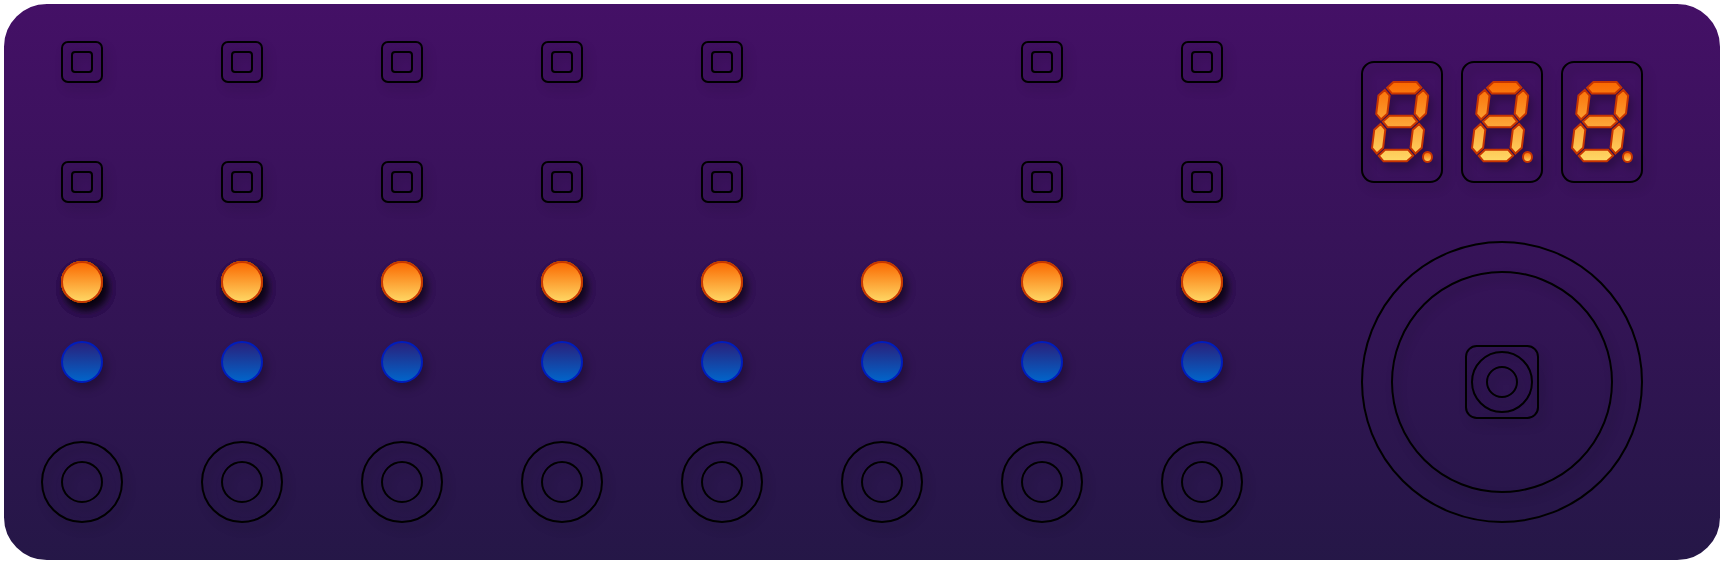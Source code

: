 <mxfile version="16.1.0"><diagram id="623X7aE4hcvgklSG1AY0" name="Page-1"><mxGraphModel dx="1793" dy="979" grid="1" gridSize="10" guides="1" tooltips="1" connect="1" arrows="1" fold="1" page="1" pageScale="1" pageWidth="1169" pageHeight="827" math="0" shadow="0"><root><mxCell id="0"/><mxCell id="1" parent="0"/><mxCell id="BKBnu0EzvyDNZLabCPHT-128" value="" style="rounded=1;whiteSpace=wrap;html=1;fillColor=#441066;arcSize=8;fontColor=#ffffff;strokeColor=#FFFFFF;gradientColor=#251747;gradientDirection=south;strokeWidth=2;" vertex="1" parent="1"><mxGeometry x="180" y="240" width="860" height="280" as="geometry"/></mxCell><mxCell id="BKBnu0EzvyDNZLabCPHT-5" value="" style="ellipse;whiteSpace=wrap;html=1;aspect=fixed;fillColor=none;shadow=0;sketch=0;" vertex="1" parent="1"><mxGeometry x="860" y="360" width="140" height="140" as="geometry"/></mxCell><mxCell id="BKBnu0EzvyDNZLabCPHT-8" value="" style="rounded=1;whiteSpace=wrap;html=1;fillColor=none;shadow=1;" vertex="1" parent="1"><mxGeometry x="860" y="270" width="40" height="60" as="geometry"/></mxCell><mxCell id="BKBnu0EzvyDNZLabCPHT-15" value="" style="verticalLabelPosition=bottom;shadow=1;dashed=0;align=center;html=1;verticalAlign=top;shape=mxgraph.electrical.opto_electronics.7_segment_display_with_dp;pointerEvents=1;fillColor=#fa6800;fontColor=#000000;strokeColor=#C73500;gradientColor=#FFD966;" vertex="1" parent="1"><mxGeometry x="965" y="280" width="30" height="40" as="geometry"/></mxCell><mxCell id="BKBnu0EzvyDNZLabCPHT-17" value="" style="whiteSpace=wrap;html=1;aspect=fixed;shadow=1;fillColor=none;rounded=1;" vertex="1" parent="1"><mxGeometry x="912" y="412" width="36" height="36" as="geometry"/></mxCell><mxCell id="BKBnu0EzvyDNZLabCPHT-21" value="" style="ellipse;whiteSpace=wrap;html=1;aspect=fixed;shadow=1;fillColor=none;" vertex="1" parent="1"><mxGeometry x="915" y="415" width="30" height="30" as="geometry"/></mxCell><mxCell id="BKBnu0EzvyDNZLabCPHT-22" value="" style="ellipse;whiteSpace=wrap;html=1;aspect=fixed;shadow=1;fillColor=none;" vertex="1" parent="1"><mxGeometry x="922.5" y="422.5" width="15" height="15" as="geometry"/></mxCell><mxCell id="BKBnu0EzvyDNZLabCPHT-26" value="" style="ellipse;whiteSpace=wrap;html=1;aspect=fixed;shadow=1;fillColor=none;" vertex="1" parent="1"><mxGeometry x="760" y="460" width="40" height="40" as="geometry"/></mxCell><mxCell id="BKBnu0EzvyDNZLabCPHT-27" value="" style="ellipse;whiteSpace=wrap;html=1;aspect=fixed;shadow=1;fillColor=none;" vertex="1" parent="1"><mxGeometry x="770" y="470" width="20" height="20" as="geometry"/></mxCell><mxCell id="BKBnu0EzvyDNZLabCPHT-44" value="" style="ellipse;whiteSpace=wrap;html=1;aspect=fixed;fillColor=#2A1F7A;fontColor=#ffffff;strokeColor=#001DBC;shadow=1;gradientColor=#0066CC;" vertex="1" parent="1"><mxGeometry x="770" y="410" width="20" height="20" as="geometry"/></mxCell><mxCell id="BKBnu0EzvyDNZLabCPHT-45" value="" style="ellipse;whiteSpace=wrap;html=1;aspect=fixed;fillColor=#f0a30a;fontColor=#000000;strokeColor=#BD7000;shadow=1;gradientColor=#994C00;" vertex="1" parent="1"><mxGeometry x="770" y="370" width="20" height="20" as="geometry"/></mxCell><mxCell id="BKBnu0EzvyDNZLabCPHT-48" value="" style="ellipse;whiteSpace=wrap;html=1;aspect=fixed;shadow=1;fillColor=none;" vertex="1" parent="1"><mxGeometry x="680" y="460" width="40" height="40" as="geometry"/></mxCell><mxCell id="BKBnu0EzvyDNZLabCPHT-49" value="" style="ellipse;whiteSpace=wrap;html=1;aspect=fixed;shadow=1;fillColor=none;" vertex="1" parent="1"><mxGeometry x="690" y="470" width="20" height="20" as="geometry"/></mxCell><mxCell id="BKBnu0EzvyDNZLabCPHT-52" value="" style="ellipse;whiteSpace=wrap;html=1;aspect=fixed;fillColor=#2A1F7A;fontColor=#ffffff;strokeColor=#001DBC;shadow=1;gradientColor=#0066CC;" vertex="1" parent="1"><mxGeometry x="690" y="410" width="20" height="20" as="geometry"/></mxCell><mxCell id="BKBnu0EzvyDNZLabCPHT-53" value="" style="ellipse;whiteSpace=wrap;html=1;aspect=fixed;fillColor=#f0a30a;fontColor=#000000;strokeColor=#BD7000;shadow=1;gradientColor=#994C00;" vertex="1" parent="1"><mxGeometry x="690" y="370" width="20" height="20" as="geometry"/></mxCell><mxCell id="BKBnu0EzvyDNZLabCPHT-64" value="" style="ellipse;whiteSpace=wrap;html=1;aspect=fixed;shadow=1;fillColor=none;" vertex="1" parent="1"><mxGeometry x="600" y="460" width="40" height="40" as="geometry"/></mxCell><mxCell id="BKBnu0EzvyDNZLabCPHT-65" value="" style="ellipse;whiteSpace=wrap;html=1;aspect=fixed;shadow=1;fillColor=none;" vertex="1" parent="1"><mxGeometry x="610" y="470" width="20" height="20" as="geometry"/></mxCell><mxCell id="BKBnu0EzvyDNZLabCPHT-68" value="" style="ellipse;whiteSpace=wrap;html=1;aspect=fixed;fillColor=#2A1F7A;fontColor=#ffffff;strokeColor=#001DBC;shadow=1;gradientColor=#0066CC;" vertex="1" parent="1"><mxGeometry x="610" y="410" width="20" height="20" as="geometry"/></mxCell><mxCell id="BKBnu0EzvyDNZLabCPHT-69" value="" style="ellipse;whiteSpace=wrap;html=1;aspect=fixed;fillColor=#fa6800;fontColor=#000000;strokeColor=#BD7000;shadow=1;gradientColor=#FF8000;" vertex="1" parent="1"><mxGeometry x="610" y="370" width="20" height="20" as="geometry"/></mxCell><mxCell id="BKBnu0EzvyDNZLabCPHT-72" value="" style="ellipse;whiteSpace=wrap;html=1;aspect=fixed;shadow=1;fillColor=none;" vertex="1" parent="1"><mxGeometry x="520" y="460" width="40" height="40" as="geometry"/></mxCell><mxCell id="BKBnu0EzvyDNZLabCPHT-73" value="" style="ellipse;whiteSpace=wrap;html=1;aspect=fixed;shadow=1;fillColor=none;" vertex="1" parent="1"><mxGeometry x="530" y="470" width="20" height="20" as="geometry"/></mxCell><mxCell id="BKBnu0EzvyDNZLabCPHT-76" value="" style="ellipse;whiteSpace=wrap;html=1;aspect=fixed;fillColor=#2A1F7A;fontColor=#ffffff;strokeColor=#001DBC;shadow=1;gradientColor=#0066CC;" vertex="1" parent="1"><mxGeometry x="530" y="410" width="20" height="20" as="geometry"/></mxCell><mxCell id="BKBnu0EzvyDNZLabCPHT-77" value="" style="ellipse;whiteSpace=wrap;html=1;aspect=fixed;fillColor=#fa6800;fontColor=#000000;strokeColor=#BD7000;shadow=1;gradientColor=#FF8000;" vertex="1" parent="1"><mxGeometry x="530" y="370" width="20" height="20" as="geometry"/></mxCell><mxCell id="BKBnu0EzvyDNZLabCPHT-96" value="" style="ellipse;whiteSpace=wrap;html=1;aspect=fixed;shadow=1;fillColor=none;" vertex="1" parent="1"><mxGeometry x="440" y="460" width="40" height="40" as="geometry"/></mxCell><mxCell id="BKBnu0EzvyDNZLabCPHT-97" value="" style="ellipse;whiteSpace=wrap;html=1;aspect=fixed;shadow=1;fillColor=none;" vertex="1" parent="1"><mxGeometry x="450" y="470" width="20" height="20" as="geometry"/></mxCell><mxCell id="BKBnu0EzvyDNZLabCPHT-100" value="" style="ellipse;whiteSpace=wrap;html=1;aspect=fixed;fillColor=#2A1F7A;fontColor=#ffffff;strokeColor=#001DBC;shadow=1;gradientColor=#0066CC;" vertex="1" parent="1"><mxGeometry x="450" y="410" width="20" height="20" as="geometry"/></mxCell><mxCell id="BKBnu0EzvyDNZLabCPHT-101" value="" style="ellipse;whiteSpace=wrap;html=1;aspect=fixed;fillColor=#fa6800;fontColor=#000000;strokeColor=#BD7000;shadow=1;gradientColor=#FF8000;" vertex="1" parent="1"><mxGeometry x="450" y="370" width="20" height="20" as="geometry"/></mxCell><mxCell id="BKBnu0EzvyDNZLabCPHT-104" value="" style="ellipse;whiteSpace=wrap;html=1;aspect=fixed;shadow=1;fillColor=none;" vertex="1" parent="1"><mxGeometry x="360" y="460" width="40" height="40" as="geometry"/></mxCell><mxCell id="BKBnu0EzvyDNZLabCPHT-105" value="" style="ellipse;whiteSpace=wrap;html=1;aspect=fixed;shadow=1;fillColor=none;" vertex="1" parent="1"><mxGeometry x="370" y="470" width="20" height="20" as="geometry"/></mxCell><mxCell id="BKBnu0EzvyDNZLabCPHT-108" value="" style="ellipse;whiteSpace=wrap;html=1;aspect=fixed;fillColor=#2A1F7A;fontColor=#ffffff;strokeColor=#001DBC;shadow=1;gradientColor=#0066CC;" vertex="1" parent="1"><mxGeometry x="370" y="410" width="20" height="20" as="geometry"/></mxCell><mxCell id="BKBnu0EzvyDNZLabCPHT-109" value="" style="ellipse;whiteSpace=wrap;html=1;aspect=fixed;fillColor=#fa6800;fontColor=#000000;strokeColor=#BD7000;shadow=1;gradientColor=#FF8000;" vertex="1" parent="1"><mxGeometry x="370" y="370" width="20" height="20" as="geometry"/></mxCell><mxCell id="BKBnu0EzvyDNZLabCPHT-112" value="" style="ellipse;whiteSpace=wrap;html=1;aspect=fixed;shadow=1;fillColor=none;" vertex="1" parent="1"><mxGeometry x="280" y="460" width="40" height="40" as="geometry"/></mxCell><mxCell id="BKBnu0EzvyDNZLabCPHT-113" value="" style="ellipse;whiteSpace=wrap;html=1;aspect=fixed;shadow=1;fillColor=none;" vertex="1" parent="1"><mxGeometry x="290" y="470" width="20" height="20" as="geometry"/></mxCell><mxCell id="BKBnu0EzvyDNZLabCPHT-116" value="" style="ellipse;whiteSpace=wrap;html=1;aspect=fixed;fillColor=#2A1F7A;fontColor=#ffffff;strokeColor=#001DBC;shadow=1;gradientColor=#0066CC;" vertex="1" parent="1"><mxGeometry x="290" y="410" width="20" height="20" as="geometry"/></mxCell><mxCell id="BKBnu0EzvyDNZLabCPHT-117" value="" style="ellipse;whiteSpace=wrap;html=1;aspect=fixed;fillColor=none;fontColor=#000000;strokeColor=#BD7000;shadow=1;" vertex="1" parent="1"><mxGeometry x="290" y="370" width="20" height="20" as="geometry"/></mxCell><mxCell id="BKBnu0EzvyDNZLabCPHT-120" value="" style="ellipse;whiteSpace=wrap;html=1;aspect=fixed;shadow=1;fillColor=none;" vertex="1" parent="1"><mxGeometry x="200" y="460" width="40" height="40" as="geometry"/></mxCell><mxCell id="BKBnu0EzvyDNZLabCPHT-121" value="" style="ellipse;whiteSpace=wrap;html=1;aspect=fixed;shadow=1;fillColor=none;" vertex="1" parent="1"><mxGeometry x="210" y="470" width="20" height="20" as="geometry"/></mxCell><mxCell id="BKBnu0EzvyDNZLabCPHT-124" value="" style="ellipse;whiteSpace=wrap;html=1;aspect=fixed;fillColor=#2A1F7A;fontColor=#ffffff;strokeColor=#001DBC;shadow=1;gradientColor=#0066CC;" vertex="1" parent="1"><mxGeometry x="210" y="410" width="20" height="20" as="geometry"/></mxCell><mxCell id="BKBnu0EzvyDNZLabCPHT-125" value="" style="ellipse;whiteSpace=wrap;html=1;aspect=fixed;fillColor=none;fontColor=#000000;strokeColor=#BD7000;shadow=1;" vertex="1" parent="1"><mxGeometry x="210" y="370" width="20" height="20" as="geometry"/></mxCell><mxCell id="BKBnu0EzvyDNZLabCPHT-127" value="" style="rounded=1;whiteSpace=wrap;html=1;fillColor=none;shadow=1;" vertex="1" parent="1"><mxGeometry x="210" y="260" width="20" height="20" as="geometry"/></mxCell><mxCell id="BKBnu0EzvyDNZLabCPHT-134" value="" style="rounded=1;whiteSpace=wrap;html=1;fillColor=none;shadow=1;" vertex="1" parent="1"><mxGeometry x="215" y="265" width="10" height="10" as="geometry"/></mxCell><mxCell id="BKBnu0EzvyDNZLabCPHT-135" value="" style="rounded=1;whiteSpace=wrap;html=1;fillColor=none;shadow=1;" vertex="1" parent="1"><mxGeometry x="210" y="320" width="20" height="20" as="geometry"/></mxCell><mxCell id="BKBnu0EzvyDNZLabCPHT-136" value="" style="rounded=1;whiteSpace=wrap;html=1;fillColor=none;shadow=1;" vertex="1" parent="1"><mxGeometry x="215" y="325" width="10" height="10" as="geometry"/></mxCell><mxCell id="BKBnu0EzvyDNZLabCPHT-137" value="" style="rounded=1;whiteSpace=wrap;html=1;fillColor=none;shadow=1;" vertex="1" parent="1"><mxGeometry x="290" y="260" width="20" height="20" as="geometry"/></mxCell><mxCell id="BKBnu0EzvyDNZLabCPHT-138" value="" style="rounded=1;whiteSpace=wrap;html=1;fillColor=none;shadow=1;" vertex="1" parent="1"><mxGeometry x="295" y="265" width="10" height="10" as="geometry"/></mxCell><mxCell id="BKBnu0EzvyDNZLabCPHT-139" value="" style="rounded=1;whiteSpace=wrap;html=1;fillColor=none;shadow=1;" vertex="1" parent="1"><mxGeometry x="290" y="320" width="20" height="20" as="geometry"/></mxCell><mxCell id="BKBnu0EzvyDNZLabCPHT-140" value="" style="rounded=1;whiteSpace=wrap;html=1;fillColor=none;shadow=1;" vertex="1" parent="1"><mxGeometry x="295" y="325" width="10" height="10" as="geometry"/></mxCell><mxCell id="BKBnu0EzvyDNZLabCPHT-141" value="" style="rounded=1;whiteSpace=wrap;html=1;fillColor=none;shadow=1;" vertex="1" parent="1"><mxGeometry x="370" y="260" width="20" height="20" as="geometry"/></mxCell><mxCell id="BKBnu0EzvyDNZLabCPHT-142" value="" style="rounded=1;whiteSpace=wrap;html=1;fillColor=none;shadow=1;" vertex="1" parent="1"><mxGeometry x="375" y="265" width="10" height="10" as="geometry"/></mxCell><mxCell id="BKBnu0EzvyDNZLabCPHT-143" value="" style="rounded=1;whiteSpace=wrap;html=1;fillColor=none;shadow=1;" vertex="1" parent="1"><mxGeometry x="370" y="320" width="20" height="20" as="geometry"/></mxCell><mxCell id="BKBnu0EzvyDNZLabCPHT-144" value="" style="rounded=1;whiteSpace=wrap;html=1;fillColor=none;shadow=1;" vertex="1" parent="1"><mxGeometry x="375" y="325" width="10" height="10" as="geometry"/></mxCell><mxCell id="BKBnu0EzvyDNZLabCPHT-145" value="" style="rounded=1;whiteSpace=wrap;html=1;fillColor=none;shadow=1;" vertex="1" parent="1"><mxGeometry x="450" y="260" width="20" height="20" as="geometry"/></mxCell><mxCell id="BKBnu0EzvyDNZLabCPHT-146" value="" style="rounded=1;whiteSpace=wrap;html=1;fillColor=none;shadow=1;" vertex="1" parent="1"><mxGeometry x="455" y="265" width="10" height="10" as="geometry"/></mxCell><mxCell id="BKBnu0EzvyDNZLabCPHT-147" value="" style="rounded=1;whiteSpace=wrap;html=1;fillColor=none;shadow=1;" vertex="1" parent="1"><mxGeometry x="450" y="320" width="20" height="20" as="geometry"/></mxCell><mxCell id="BKBnu0EzvyDNZLabCPHT-148" value="" style="rounded=1;whiteSpace=wrap;html=1;fillColor=none;shadow=1;" vertex="1" parent="1"><mxGeometry x="455" y="325" width="10" height="10" as="geometry"/></mxCell><mxCell id="BKBnu0EzvyDNZLabCPHT-149" value="" style="rounded=1;whiteSpace=wrap;html=1;fillColor=none;shadow=1;" vertex="1" parent="1"><mxGeometry x="530" y="260" width="20" height="20" as="geometry"/></mxCell><mxCell id="BKBnu0EzvyDNZLabCPHT-150" value="" style="rounded=1;whiteSpace=wrap;html=1;fillColor=none;shadow=1;" vertex="1" parent="1"><mxGeometry x="535" y="265" width="10" height="10" as="geometry"/></mxCell><mxCell id="BKBnu0EzvyDNZLabCPHT-151" value="" style="rounded=1;whiteSpace=wrap;html=1;fillColor=none;shadow=1;" vertex="1" parent="1"><mxGeometry x="530" y="320" width="20" height="20" as="geometry"/></mxCell><mxCell id="BKBnu0EzvyDNZLabCPHT-152" value="" style="rounded=1;whiteSpace=wrap;html=1;fillColor=none;shadow=1;" vertex="1" parent="1"><mxGeometry x="535" y="325" width="10" height="10" as="geometry"/></mxCell><mxCell id="BKBnu0EzvyDNZLabCPHT-157" value="" style="rounded=1;whiteSpace=wrap;html=1;fillColor=none;shadow=1;" vertex="1" parent="1"><mxGeometry x="690" y="260" width="20" height="20" as="geometry"/></mxCell><mxCell id="BKBnu0EzvyDNZLabCPHT-158" value="" style="rounded=1;whiteSpace=wrap;html=1;fillColor=none;shadow=1;" vertex="1" parent="1"><mxGeometry x="695" y="265" width="10" height="10" as="geometry"/></mxCell><mxCell id="BKBnu0EzvyDNZLabCPHT-159" value="" style="rounded=1;whiteSpace=wrap;html=1;fillColor=none;shadow=1;" vertex="1" parent="1"><mxGeometry x="690" y="320" width="20" height="20" as="geometry"/></mxCell><mxCell id="BKBnu0EzvyDNZLabCPHT-160" value="" style="rounded=1;whiteSpace=wrap;html=1;fillColor=none;shadow=1;" vertex="1" parent="1"><mxGeometry x="695" y="325" width="10" height="10" as="geometry"/></mxCell><mxCell id="BKBnu0EzvyDNZLabCPHT-161" value="" style="rounded=1;whiteSpace=wrap;html=1;fillColor=none;shadow=1;" vertex="1" parent="1"><mxGeometry x="770" y="260" width="20" height="20" as="geometry"/></mxCell><mxCell id="BKBnu0EzvyDNZLabCPHT-162" value="" style="rounded=1;whiteSpace=wrap;html=1;fillColor=none;shadow=1;" vertex="1" parent="1"><mxGeometry x="775" y="265" width="10" height="10" as="geometry"/></mxCell><mxCell id="BKBnu0EzvyDNZLabCPHT-166" value="" style="rounded=1;whiteSpace=wrap;html=1;fillColor=none;shadow=1;" vertex="1" parent="1"><mxGeometry x="910" y="270" width="40" height="60" as="geometry"/></mxCell><mxCell id="BKBnu0EzvyDNZLabCPHT-163" value="" style="rounded=1;whiteSpace=wrap;html=1;fillColor=none;shadow=1;" vertex="1" parent="1"><mxGeometry x="770" y="320" width="20" height="20" as="geometry"/></mxCell><mxCell id="BKBnu0EzvyDNZLabCPHT-165" value="" style="rounded=1;whiteSpace=wrap;html=1;fillColor=none;shadow=1;" vertex="1" parent="1"><mxGeometry x="960" y="270" width="40" height="60" as="geometry"/></mxCell><mxCell id="BKBnu0EzvyDNZLabCPHT-164" value="" style="rounded=1;whiteSpace=wrap;html=1;fillColor=none;shadow=1;" vertex="1" parent="1"><mxGeometry x="775" y="325" width="10" height="10" as="geometry"/></mxCell><mxCell id="BKBnu0EzvyDNZLabCPHT-167" value="" style="ellipse;whiteSpace=wrap;html=1;aspect=fixed;fillColor=#fa6800;fontColor=#000000;strokeColor=#C73500;shadow=1;gradientColor=#994C00;" vertex="1" parent="1"><mxGeometry x="210" y="370" width="20" height="20" as="geometry"/></mxCell><mxCell id="BKBnu0EzvyDNZLabCPHT-168" value="" style="ellipse;whiteSpace=wrap;html=1;aspect=fixed;fillColor=#fa6800;fontColor=#000000;strokeColor=#BD7000;shadow=1;gradientColor=#FF8000;" vertex="1" parent="1"><mxGeometry x="290" y="370" width="20" height="20" as="geometry"/></mxCell><mxCell id="BKBnu0EzvyDNZLabCPHT-172" value="" style="ellipse;whiteSpace=wrap;html=1;aspect=fixed;fillColor=#fa6800;fontColor=#000000;strokeColor=#C73500;shadow=1;gradientColor=#994C00;" vertex="1" parent="1"><mxGeometry x="770" y="370" width="20" height="20" as="geometry"/></mxCell><mxCell id="BKBnu0EzvyDNZLabCPHT-173" value="" style="ellipse;whiteSpace=wrap;html=1;aspect=fixed;fillColor=#fa6800;fontColor=#000000;strokeColor=#C73500;shadow=1;gradientColor=#FFD966;" vertex="1" parent="1"><mxGeometry x="690" y="370" width="20" height="20" as="geometry"/></mxCell><mxCell id="BKBnu0EzvyDNZLabCPHT-174" value="" style="ellipse;whiteSpace=wrap;html=1;aspect=fixed;fillColor=#fa6800;fontColor=#000000;strokeColor=#BD7000;shadow=1;gradientColor=#FF8000;" vertex="1" parent="1"><mxGeometry x="210" y="370" width="20" height="20" as="geometry"/></mxCell><mxCell id="BKBnu0EzvyDNZLabCPHT-175" value="" style="ellipse;whiteSpace=wrap;html=1;aspect=fixed;fillColor=#fa6800;fontColor=#000000;strokeColor=#BD7000;shadow=1;gradientColor=#FFD966;" vertex="1" parent="1"><mxGeometry x="770" y="370" width="20" height="20" as="geometry"/></mxCell><mxCell id="BKBnu0EzvyDNZLabCPHT-180" value="" style="ellipse;whiteSpace=wrap;html=1;aspect=fixed;fillColor=#fa6800;fontColor=#000000;strokeColor=#BD7000;shadow=1;gradientColor=#FFD966;" vertex="1" parent="1"><mxGeometry x="210" y="370" width="20" height="20" as="geometry"/></mxCell><mxCell id="BKBnu0EzvyDNZLabCPHT-181" value="" style="ellipse;whiteSpace=wrap;html=1;aspect=fixed;fillColor=#fa6800;fontColor=#000000;strokeColor=#BD7000;shadow=1;gradientColor=#FFD966;" vertex="1" parent="1"><mxGeometry x="290" y="370" width="20" height="20" as="geometry"/></mxCell><mxCell id="BKBnu0EzvyDNZLabCPHT-182" value="" style="ellipse;whiteSpace=wrap;html=1;aspect=fixed;fillColor=#fa6800;fontColor=#000000;strokeColor=#BD7000;shadow=1;gradientColor=#FFD966;" vertex="1" parent="1"><mxGeometry x="370" y="370" width="20" height="20" as="geometry"/></mxCell><mxCell id="BKBnu0EzvyDNZLabCPHT-183" value="" style="ellipse;whiteSpace=wrap;html=1;aspect=fixed;fillColor=#fa6800;fontColor=#000000;strokeColor=#BD7000;shadow=1;gradientColor=#FFD966;" vertex="1" parent="1"><mxGeometry x="450" y="370" width="20" height="20" as="geometry"/></mxCell><mxCell id="BKBnu0EzvyDNZLabCPHT-184" value="" style="ellipse;whiteSpace=wrap;html=1;aspect=fixed;fillColor=#fa6800;fontColor=#000000;strokeColor=#BD7000;shadow=1;gradientColor=#FFD966;" vertex="1" parent="1"><mxGeometry x="530" y="370" width="20" height="20" as="geometry"/></mxCell><mxCell id="BKBnu0EzvyDNZLabCPHT-185" value="" style="ellipse;whiteSpace=wrap;html=1;aspect=fixed;fillColor=#fa6800;fontColor=#000000;strokeColor=#C73500;shadow=1;gradientColor=#FFD966;" vertex="1" parent="1"><mxGeometry x="610" y="370" width="20" height="20" as="geometry"/></mxCell><mxCell id="BKBnu0EzvyDNZLabCPHT-186" value="" style="verticalLabelPosition=bottom;shadow=1;dashed=0;align=center;html=1;verticalAlign=top;shape=mxgraph.electrical.opto_electronics.7_segment_display_with_dp;pointerEvents=1;fillColor=#fa6800;fontColor=#000000;strokeColor=#C73500;gradientColor=#FFD966;" vertex="1" parent="1"><mxGeometry x="915" y="280" width="30" height="40" as="geometry"/></mxCell><mxCell id="BKBnu0EzvyDNZLabCPHT-187" value="" style="verticalLabelPosition=bottom;shadow=1;dashed=0;align=center;html=1;verticalAlign=top;shape=mxgraph.electrical.opto_electronics.7_segment_display_with_dp;pointerEvents=1;fillColor=#fa6800;fontColor=#000000;strokeColor=#C73500;gradientColor=#FFD966;" vertex="1" parent="1"><mxGeometry x="865" y="280" width="30" height="40" as="geometry"/></mxCell><mxCell id="BKBnu0EzvyDNZLabCPHT-188" value="" style="ellipse;whiteSpace=wrap;html=1;aspect=fixed;fillColor=#fa6800;fontColor=#000000;strokeColor=#BD7000;shadow=1;gradientColor=#FFD966;" vertex="1" parent="1"><mxGeometry x="770" y="370" width="20" height="20" as="geometry"/></mxCell><mxCell id="BKBnu0EzvyDNZLabCPHT-189" value="" style="ellipse;whiteSpace=wrap;html=1;aspect=fixed;fillColor=#fa6800;fontColor=#000000;strokeColor=#BD7000;shadow=1;gradientColor=#FFD966;" vertex="1" parent="1"><mxGeometry x="210" y="370" width="20" height="20" as="geometry"/></mxCell><mxCell id="BKBnu0EzvyDNZLabCPHT-190" value="" style="ellipse;whiteSpace=wrap;html=1;aspect=fixed;fillColor=#fa6800;fontColor=#000000;strokeColor=#BD7000;shadow=1;gradientColor=#FFD966;" vertex="1" parent="1"><mxGeometry x="290" y="370" width="20" height="20" as="geometry"/></mxCell><mxCell id="BKBnu0EzvyDNZLabCPHT-191" value="" style="ellipse;whiteSpace=wrap;html=1;aspect=fixed;fillColor=#fa6800;fontColor=#000000;strokeColor=#C73500;shadow=1;gradientColor=#FFD966;" vertex="1" parent="1"><mxGeometry x="770" y="370" width="20" height="20" as="geometry"/></mxCell><mxCell id="BKBnu0EzvyDNZLabCPHT-192" value="" style="ellipse;whiteSpace=wrap;html=1;aspect=fixed;fillColor=#fa6800;fontColor=#000000;strokeColor=#BD7000;shadow=1;gradientColor=#FFD966;" vertex="1" parent="1"><mxGeometry x="210" y="370" width="20" height="20" as="geometry"/></mxCell><mxCell id="BKBnu0EzvyDNZLabCPHT-193" value="" style="ellipse;whiteSpace=wrap;html=1;aspect=fixed;fillColor=#fa6800;fontColor=#000000;strokeColor=#BD7000;shadow=1;gradientColor=#FFD966;" vertex="1" parent="1"><mxGeometry x="290" y="370" width="20" height="20" as="geometry"/></mxCell><mxCell id="BKBnu0EzvyDNZLabCPHT-194" value="" style="ellipse;whiteSpace=wrap;html=1;aspect=fixed;fillColor=#fa6800;fontColor=#000000;strokeColor=#BD7000;shadow=1;gradientColor=#FFD966;" vertex="1" parent="1"><mxGeometry x="450" y="370" width="20" height="20" as="geometry"/></mxCell><mxCell id="BKBnu0EzvyDNZLabCPHT-195" value="" style="ellipse;whiteSpace=wrap;html=1;aspect=fixed;fillColor=#fa6800;fontColor=#000000;strokeColor=#C73500;shadow=1;gradientColor=#FFD966;" vertex="1" parent="1"><mxGeometry x="210" y="370" width="20" height="20" as="geometry"/></mxCell><mxCell id="BKBnu0EzvyDNZLabCPHT-196" value="" style="ellipse;whiteSpace=wrap;html=1;aspect=fixed;fillColor=#fa6800;fontColor=#000000;strokeColor=#C73500;shadow=1;gradientColor=#FFD966;" vertex="1" parent="1"><mxGeometry x="290" y="370" width="20" height="20" as="geometry"/></mxCell><mxCell id="BKBnu0EzvyDNZLabCPHT-197" value="" style="ellipse;whiteSpace=wrap;html=1;aspect=fixed;fillColor=#fa6800;fontColor=#000000;strokeColor=#C73500;shadow=1;gradientColor=#FFD966;" vertex="1" parent="1"><mxGeometry x="370" y="370" width="20" height="20" as="geometry"/></mxCell><mxCell id="BKBnu0EzvyDNZLabCPHT-198" value="" style="ellipse;whiteSpace=wrap;html=1;aspect=fixed;fillColor=#fa6800;fontColor=#000000;strokeColor=#C73500;shadow=1;gradientColor=#FFD966;" vertex="1" parent="1"><mxGeometry x="450" y="370" width="20" height="20" as="geometry"/></mxCell><mxCell id="BKBnu0EzvyDNZLabCPHT-199" value="" style="ellipse;whiteSpace=wrap;html=1;aspect=fixed;fillColor=#fa6800;fontColor=#000000;strokeColor=#C73500;shadow=1;gradientColor=#FFD966;" vertex="1" parent="1"><mxGeometry x="530" y="370" width="20" height="20" as="geometry"/></mxCell><mxCell id="BKBnu0EzvyDNZLabCPHT-201" value="" style="ellipse;whiteSpace=wrap;html=1;aspect=fixed;fillColor=none;shadow=1;" vertex="1" parent="1"><mxGeometry x="875" y="375" width="110" height="110" as="geometry"/></mxCell></root></mxGraphModel></diagram></mxfile>